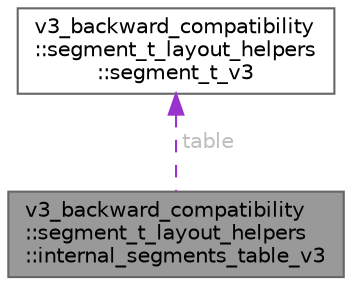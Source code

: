 digraph "v3_backward_compatibility::segment_t_layout_helpers::internal_segments_table_v3"
{
 // LATEX_PDF_SIZE
  bgcolor="transparent";
  edge [fontname=Helvetica,fontsize=10,labelfontname=Helvetica,labelfontsize=10];
  node [fontname=Helvetica,fontsize=10,shape=box,height=0.2,width=0.4];
  Node1 [id="Node000001",label="v3_backward_compatibility\l::segment_t_layout_helpers\l::internal_segments_table_v3",height=0.2,width=0.4,color="gray40", fillcolor="grey60", style="filled", fontcolor="black",tooltip=" "];
  Node2 -> Node1 [id="edge1_Node000001_Node000002",dir="back",color="darkorchid3",style="dashed",tooltip=" ",label=" table",fontcolor="grey" ];
  Node2 [id="Node000002",label="v3_backward_compatibility\l::segment_t_layout_helpers\l::segment_t_v3",height=0.2,width=0.4,color="gray40", fillcolor="white", style="filled",URL="$structv3__backward__compatibility_1_1segment__t__layout__helpers_1_1segment__t__v3.html",tooltip=" "];
}
